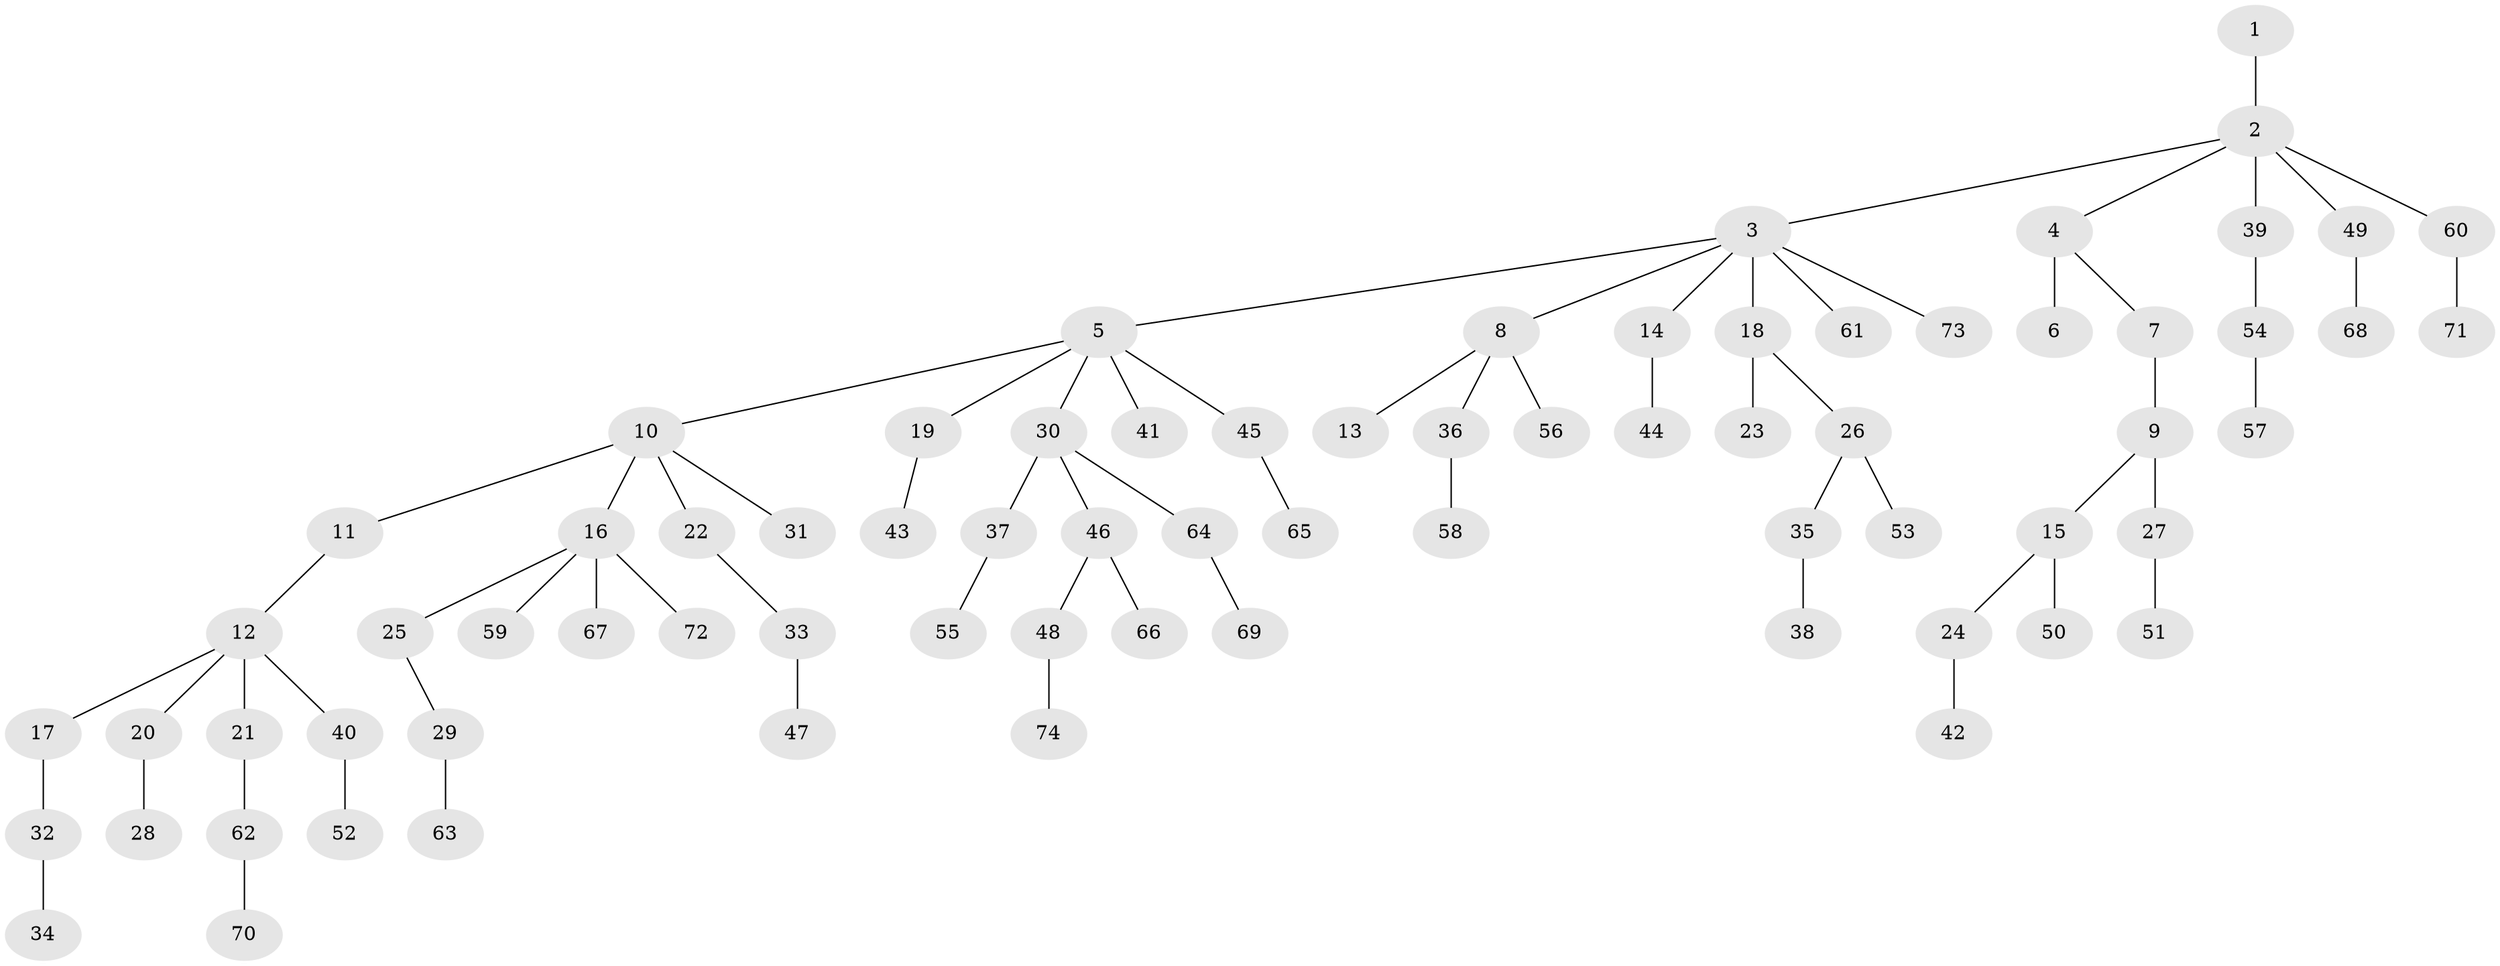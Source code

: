 // original degree distribution, {4: 0.04081632653061224, 7: 0.027210884353741496, 9: 0.006802721088435374, 3: 0.14965986394557823, 5: 0.034013605442176874, 1: 0.5306122448979592, 2: 0.2108843537414966}
// Generated by graph-tools (version 1.1) at 2025/36/03/09/25 02:36:47]
// undirected, 74 vertices, 73 edges
graph export_dot {
graph [start="1"]
  node [color=gray90,style=filled];
  1;
  2;
  3;
  4;
  5;
  6;
  7;
  8;
  9;
  10;
  11;
  12;
  13;
  14;
  15;
  16;
  17;
  18;
  19;
  20;
  21;
  22;
  23;
  24;
  25;
  26;
  27;
  28;
  29;
  30;
  31;
  32;
  33;
  34;
  35;
  36;
  37;
  38;
  39;
  40;
  41;
  42;
  43;
  44;
  45;
  46;
  47;
  48;
  49;
  50;
  51;
  52;
  53;
  54;
  55;
  56;
  57;
  58;
  59;
  60;
  61;
  62;
  63;
  64;
  65;
  66;
  67;
  68;
  69;
  70;
  71;
  72;
  73;
  74;
  1 -- 2 [weight=1.0];
  2 -- 3 [weight=1.0];
  2 -- 4 [weight=1.0];
  2 -- 39 [weight=1.0];
  2 -- 49 [weight=1.0];
  2 -- 60 [weight=1.0];
  3 -- 5 [weight=1.0];
  3 -- 8 [weight=1.0];
  3 -- 14 [weight=1.0];
  3 -- 18 [weight=1.0];
  3 -- 61 [weight=1.0];
  3 -- 73 [weight=1.0];
  4 -- 6 [weight=4.0];
  4 -- 7 [weight=1.0];
  5 -- 10 [weight=1.0];
  5 -- 19 [weight=1.0];
  5 -- 30 [weight=1.0];
  5 -- 41 [weight=1.0];
  5 -- 45 [weight=1.0];
  7 -- 9 [weight=1.0];
  8 -- 13 [weight=1.0];
  8 -- 36 [weight=1.0];
  8 -- 56 [weight=1.0];
  9 -- 15 [weight=1.0];
  9 -- 27 [weight=1.0];
  10 -- 11 [weight=1.0];
  10 -- 16 [weight=2.0];
  10 -- 22 [weight=1.0];
  10 -- 31 [weight=1.0];
  11 -- 12 [weight=1.0];
  12 -- 17 [weight=1.0];
  12 -- 20 [weight=1.0];
  12 -- 21 [weight=1.0];
  12 -- 40 [weight=1.0];
  14 -- 44 [weight=1.0];
  15 -- 24 [weight=1.0];
  15 -- 50 [weight=1.0];
  16 -- 25 [weight=1.0];
  16 -- 59 [weight=1.0];
  16 -- 67 [weight=1.0];
  16 -- 72 [weight=1.0];
  17 -- 32 [weight=1.0];
  18 -- 23 [weight=3.0];
  18 -- 26 [weight=1.0];
  19 -- 43 [weight=1.0];
  20 -- 28 [weight=1.0];
  21 -- 62 [weight=1.0];
  22 -- 33 [weight=2.0];
  24 -- 42 [weight=2.0];
  25 -- 29 [weight=1.0];
  26 -- 35 [weight=1.0];
  26 -- 53 [weight=1.0];
  27 -- 51 [weight=1.0];
  29 -- 63 [weight=1.0];
  30 -- 37 [weight=1.0];
  30 -- 46 [weight=1.0];
  30 -- 64 [weight=1.0];
  32 -- 34 [weight=1.0];
  33 -- 47 [weight=1.0];
  35 -- 38 [weight=1.0];
  36 -- 58 [weight=4.0];
  37 -- 55 [weight=1.0];
  39 -- 54 [weight=1.0];
  40 -- 52 [weight=1.0];
  45 -- 65 [weight=1.0];
  46 -- 48 [weight=1.0];
  46 -- 66 [weight=1.0];
  48 -- 74 [weight=1.0];
  49 -- 68 [weight=1.0];
  54 -- 57 [weight=1.0];
  60 -- 71 [weight=1.0];
  62 -- 70 [weight=1.0];
  64 -- 69 [weight=1.0];
}
